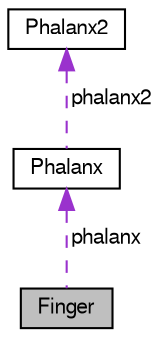 digraph "Finger"
{
 // LATEX_PDF_SIZE
  bgcolor="transparent";
  edge [fontname="FreeSans",fontsize="10",labelfontname="FreeSans",labelfontsize="10"];
  node [fontname="FreeSans",fontsize="10",shape=record];
  Node1 [label="Finger",height=0.2,width=0.4,color="black", fillcolor="grey75", style="filled", fontcolor="black",tooltip="Finger class."];
  Node2 -> Node1 [dir="back",color="darkorchid3",fontsize="10",style="dashed",label=" phalanx" ,fontname="FreeSans"];
  Node2 [label="Phalanx",height=0.2,width=0.4,color="black",URL="$a02404.html",tooltip="Phalanx class."];
  Node3 -> Node2 [dir="back",color="darkorchid3",fontsize="10",style="dashed",label=" phalanx2" ,fontname="FreeSans"];
  Node3 [label="Phalanx2",height=0.2,width=0.4,color="black",URL="$a02400.html",tooltip="Phalanx2 class."];
}
